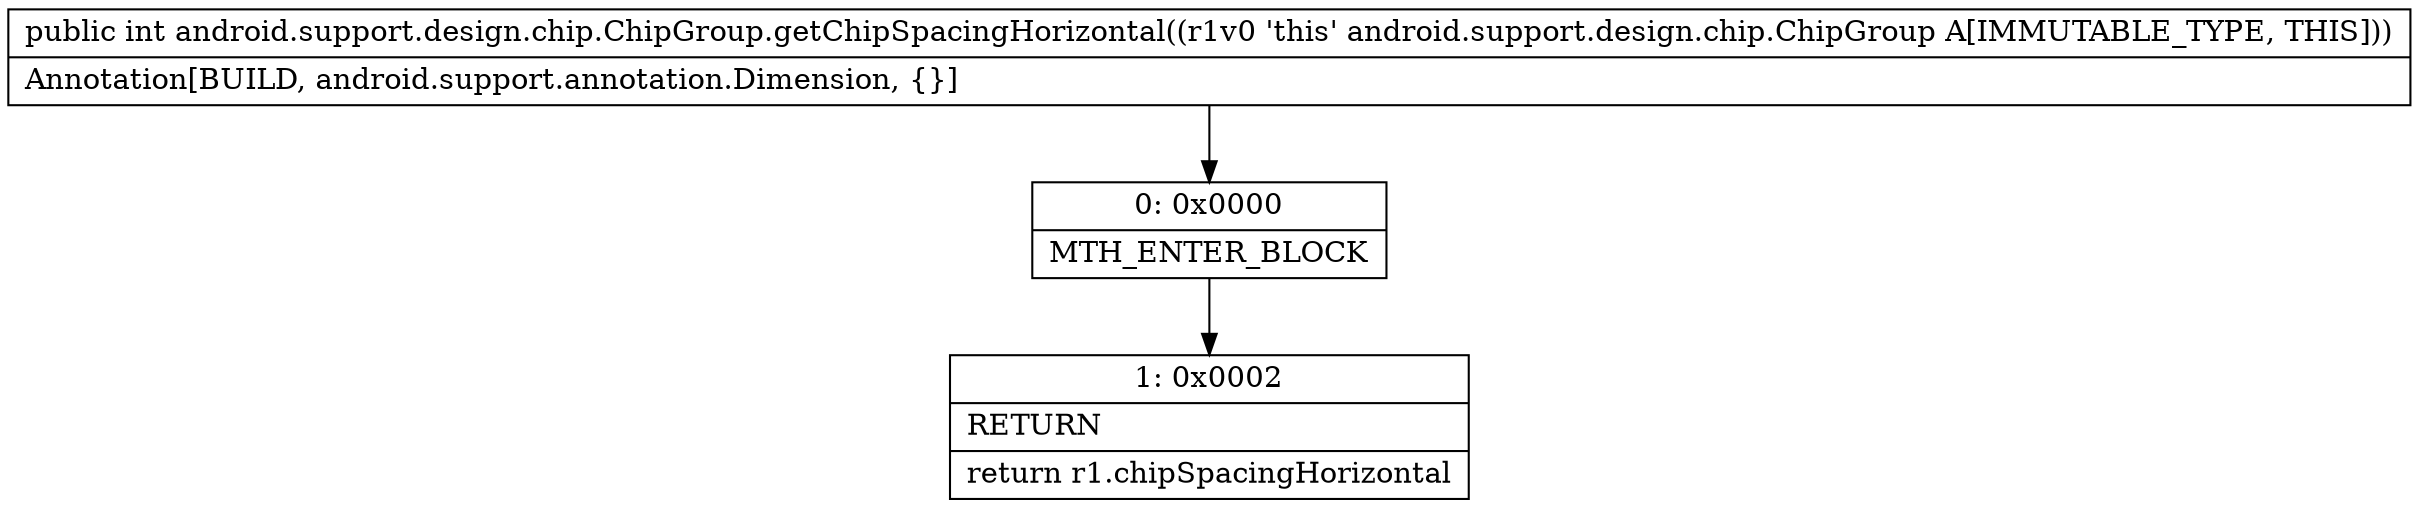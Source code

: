 digraph "CFG forandroid.support.design.chip.ChipGroup.getChipSpacingHorizontal()I" {
Node_0 [shape=record,label="{0\:\ 0x0000|MTH_ENTER_BLOCK\l}"];
Node_1 [shape=record,label="{1\:\ 0x0002|RETURN\l|return r1.chipSpacingHorizontal\l}"];
MethodNode[shape=record,label="{public int android.support.design.chip.ChipGroup.getChipSpacingHorizontal((r1v0 'this' android.support.design.chip.ChipGroup A[IMMUTABLE_TYPE, THIS]))  | Annotation[BUILD, android.support.annotation.Dimension, \{\}]\l}"];
MethodNode -> Node_0;
Node_0 -> Node_1;
}

